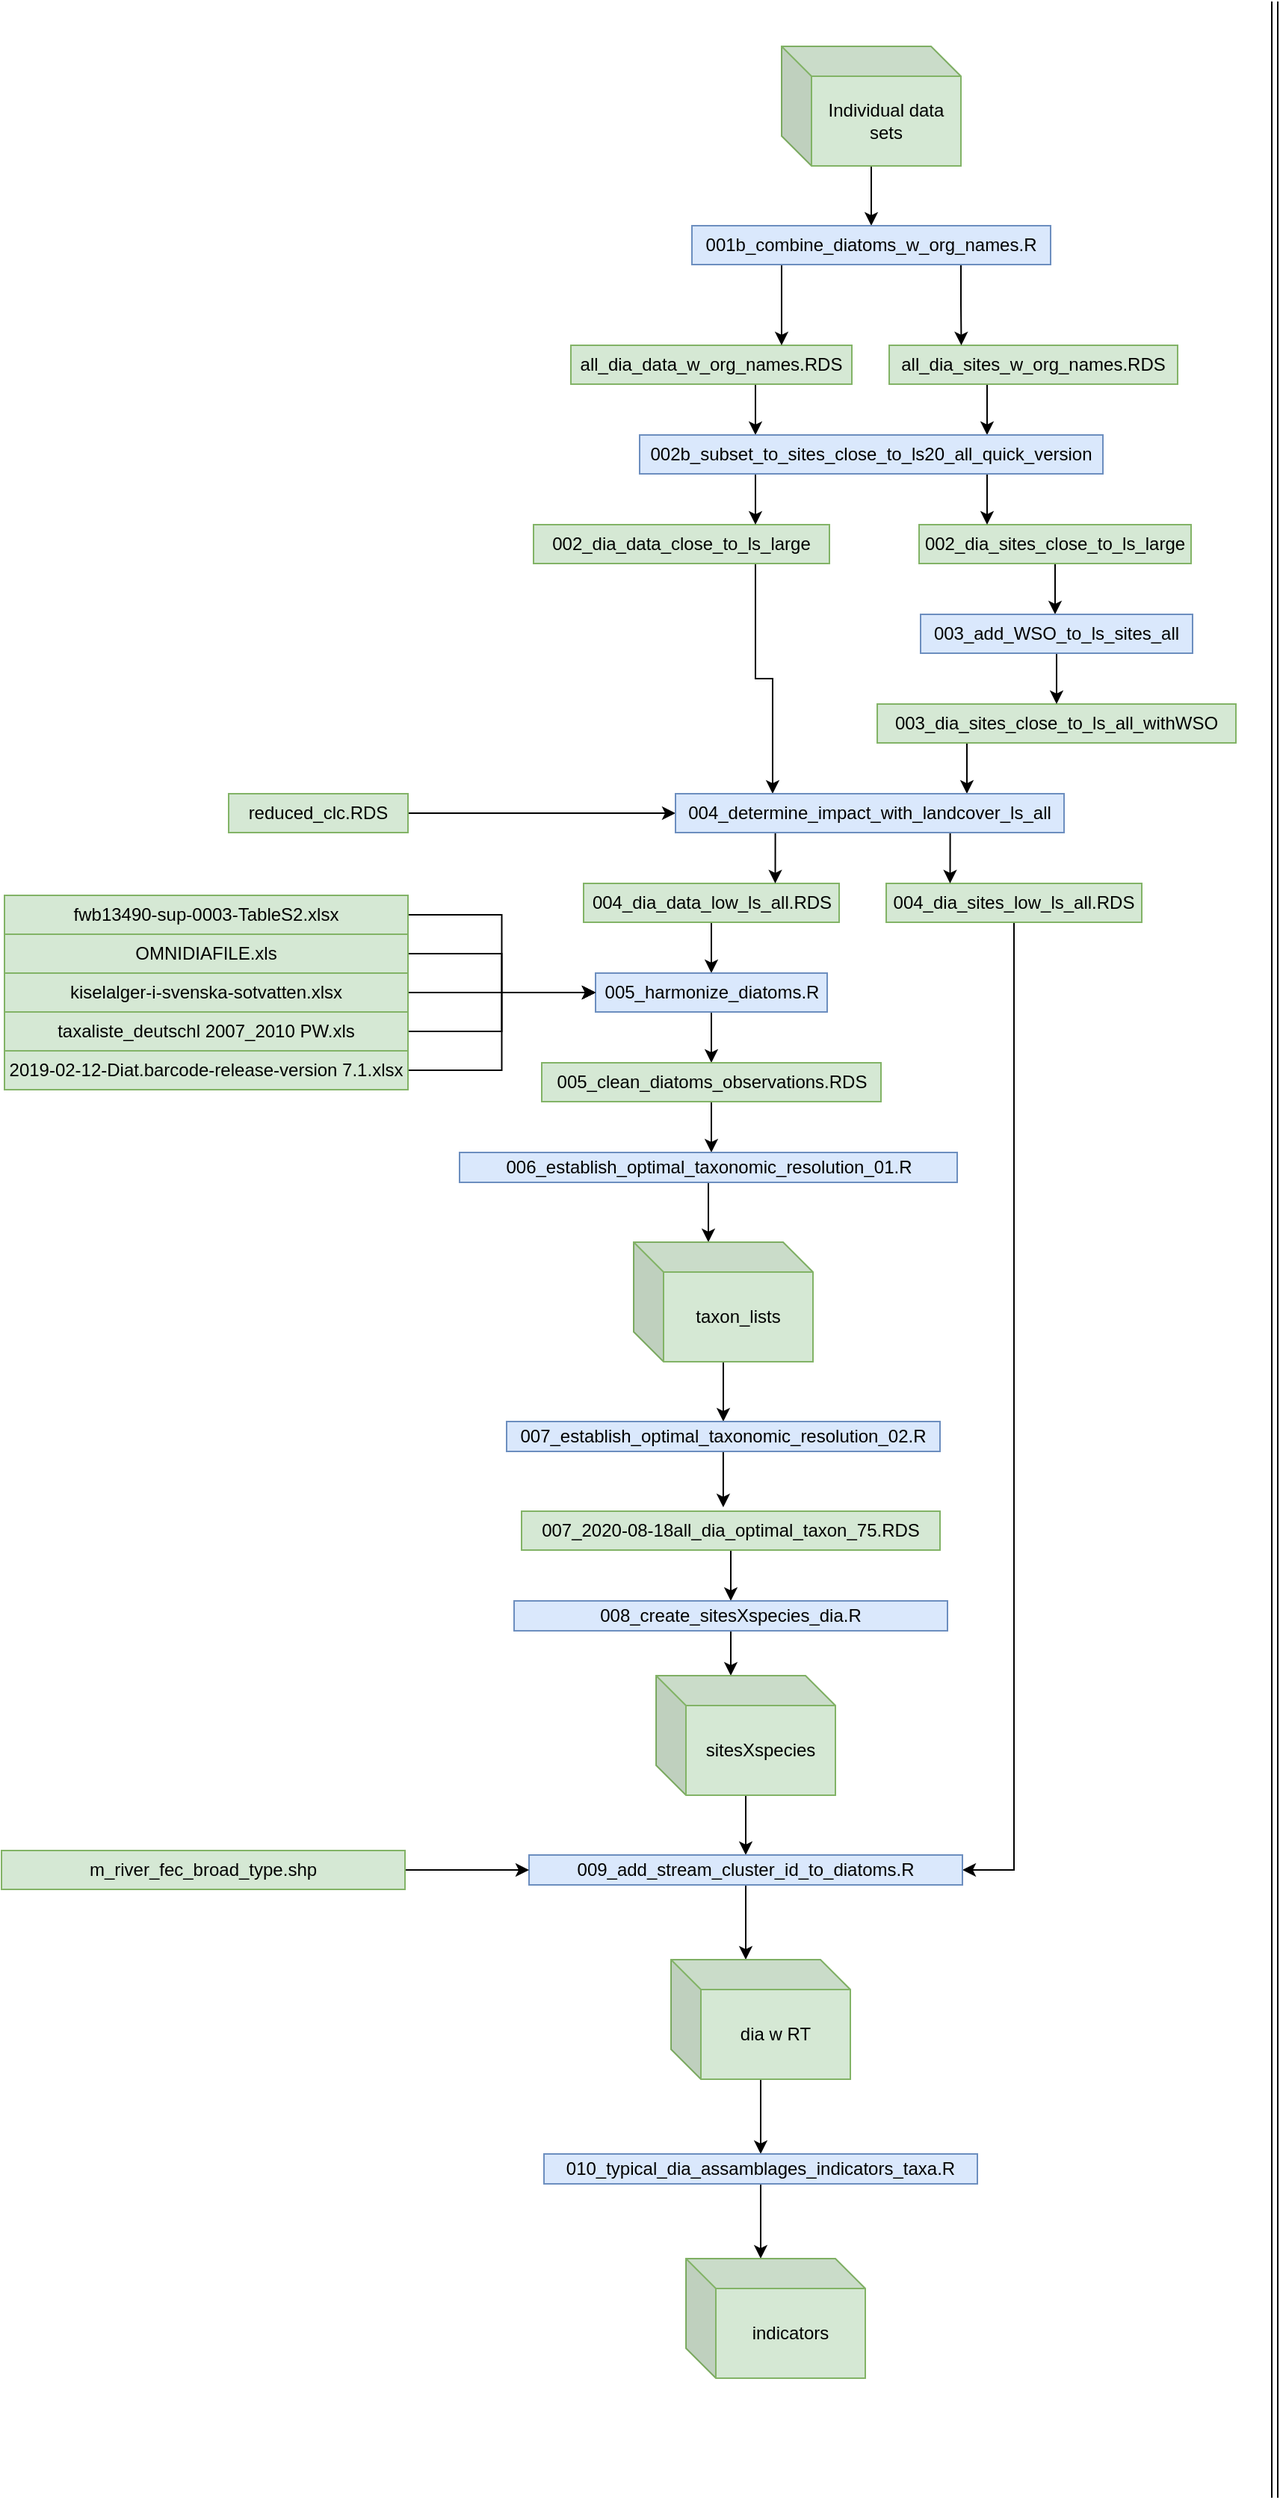 <mxfile version="11.1.4" type="device"><diagram id="zZ6__ubE6fMLD0bl2Lyp" name="Page-1"><mxGraphModel dx="2249" dy="834" grid="1" gridSize="10" guides="1" tooltips="1" connect="1" arrows="1" fold="1" page="1" pageScale="1" pageWidth="827" pageHeight="1169" math="0" shadow="0"><root><mxCell id="0"/><mxCell id="1" parent="0"/><mxCell id="y--7cneS94HftIKaFT1B-3" style="edgeStyle=orthogonalEdgeStyle;rounded=0;orthogonalLoop=1;jettySize=auto;html=1;entryX=0.5;entryY=0;entryDx=0;entryDy=0;" parent="1" source="J3pH9vml25Qg_MPW2xI2-6" target="bY2sgo6vUMt1fRVizos8-13" edge="1"><mxGeometry relative="1" as="geometry"><mxPoint x="210" y="190" as="targetPoint"/></mxGeometry></mxCell><mxCell id="J3pH9vml25Qg_MPW2xI2-6" value="Individual data sets" style="shape=cube;whiteSpace=wrap;html=1;boundedLbl=1;backgroundOutline=1;darkOpacity=0.05;darkOpacity2=0.1;fillColor=#d5e8d4;strokeColor=#82b366;" parent="1" vertex="1"><mxGeometry x="150" y="40" width="120" height="80" as="geometry"/></mxCell><mxCell id="bY2sgo6vUMt1fRVizos8-19" style="edgeStyle=orthogonalEdgeStyle;rounded=0;orthogonalLoop=1;jettySize=auto;html=1;entryX=0.25;entryY=0;entryDx=0;entryDy=0;exitX=0.75;exitY=1;exitDx=0;exitDy=0;" parent="1" source="J3pH9vml25Qg_MPW2xI2-11" target="bY2sgo6vUMt1fRVizos8-18" edge="1"><mxGeometry relative="1" as="geometry"/></mxCell><mxCell id="J3pH9vml25Qg_MPW2xI2-11" value="all_dia_data_w_org_names.RDS" style="rounded=0;whiteSpace=wrap;html=1;fillColor=#d5e8d4;strokeColor=#82b366;" parent="1" vertex="1"><mxGeometry x="9" y="240" width="188" height="26" as="geometry"/></mxCell><mxCell id="bY2sgo6vUMt1fRVizos8-25" style="edgeStyle=orthogonalEdgeStyle;rounded=0;orthogonalLoop=1;jettySize=auto;html=1;entryX=0.75;entryY=0;entryDx=0;entryDy=0;exitX=0.25;exitY=1;exitDx=0;exitDy=0;" parent="1" source="J3pH9vml25Qg_MPW2xI2-14" target="bY2sgo6vUMt1fRVizos8-18" edge="1"><mxGeometry relative="1" as="geometry"/></mxCell><mxCell id="J3pH9vml25Qg_MPW2xI2-14" value="all_dia_sites_w_org_names.RDS" style="rounded=0;whiteSpace=wrap;html=1;fillColor=#d5e8d4;strokeColor=#82b366;" parent="1" vertex="1"><mxGeometry x="222" y="240" width="193" height="26" as="geometry"/></mxCell><mxCell id="J3pH9vml25Qg_MPW2xI2-18" value="" style="shape=link;html=1;" parent="1" edge="1"><mxGeometry width="50" height="50" relative="1" as="geometry"><mxPoint x="480" y="1680" as="sourcePoint"/><mxPoint x="480" y="10" as="targetPoint"/></mxGeometry></mxCell><mxCell id="bY2sgo6vUMt1fRVizos8-32" style="edgeStyle=orthogonalEdgeStyle;rounded=0;orthogonalLoop=1;jettySize=auto;html=1;entryX=0.25;entryY=0;entryDx=0;entryDy=0;exitX=0.75;exitY=1;exitDx=0;exitDy=0;" parent="1" source="J3pH9vml25Qg_MPW2xI2-25" target="bY2sgo6vUMt1fRVizos8-29" edge="1"><mxGeometry relative="1" as="geometry"/></mxCell><mxCell id="J3pH9vml25Qg_MPW2xI2-25" value="002_dia_data_close_to_ls_large" style="rounded=0;whiteSpace=wrap;html=1;fillColor=#d5e8d4;strokeColor=#82b366;" parent="1" vertex="1"><mxGeometry x="-16" y="360" width="198" height="26" as="geometry"/></mxCell><mxCell id="bY2sgo6vUMt1fRVizos8-27" style="edgeStyle=orthogonalEdgeStyle;rounded=0;orthogonalLoop=1;jettySize=auto;html=1;" parent="1" source="J3pH9vml25Qg_MPW2xI2-26" edge="1"><mxGeometry relative="1" as="geometry"><mxPoint x="333" y="420" as="targetPoint"/></mxGeometry></mxCell><mxCell id="J3pH9vml25Qg_MPW2xI2-26" value="002_dia_sites_close_to_ls_large" style="rounded=0;whiteSpace=wrap;html=1;fillColor=#d5e8d4;strokeColor=#82b366;" parent="1" vertex="1"><mxGeometry x="242" y="360" width="182" height="26" as="geometry"/></mxCell><mxCell id="bY2sgo6vUMt1fRVizos8-31" style="edgeStyle=orthogonalEdgeStyle;rounded=0;orthogonalLoop=1;jettySize=auto;html=1;entryX=0.75;entryY=0;entryDx=0;entryDy=0;exitX=0.25;exitY=1;exitDx=0;exitDy=0;" parent="1" source="J3pH9vml25Qg_MPW2xI2-31" target="bY2sgo6vUMt1fRVizos8-29" edge="1"><mxGeometry relative="1" as="geometry"/></mxCell><mxCell id="J3pH9vml25Qg_MPW2xI2-31" value="003_dia_sites_close_to_ls_all_withWSO" style="rounded=0;whiteSpace=wrap;html=1;fillColor=#d5e8d4;strokeColor=#82b366;" parent="1" vertex="1"><mxGeometry x="214" y="480" width="240" height="26" as="geometry"/></mxCell><mxCell id="bY2sgo6vUMt1fRVizos8-33" style="edgeStyle=orthogonalEdgeStyle;rounded=0;orthogonalLoop=1;jettySize=auto;html=1;entryX=0;entryY=0.5;entryDx=0;entryDy=0;" parent="1" source="J3pH9vml25Qg_MPW2xI2-42" target="bY2sgo6vUMt1fRVizos8-29" edge="1"><mxGeometry relative="1" as="geometry"/></mxCell><mxCell id="J3pH9vml25Qg_MPW2xI2-42" value="reduced_clc.RDS" style="rounded=0;whiteSpace=wrap;html=1;fillColor=#d5e8d4;strokeColor=#82b366;" parent="1" vertex="1"><mxGeometry x="-220" y="540" width="120" height="26" as="geometry"/></mxCell><mxCell id="bY2sgo6vUMt1fRVizos8-40" style="edgeStyle=orthogonalEdgeStyle;rounded=0;orthogonalLoop=1;jettySize=auto;html=1;entryX=0.5;entryY=0;entryDx=0;entryDy=0;" parent="1" source="J3pH9vml25Qg_MPW2xI2-46" target="bY2sgo6vUMt1fRVizos8-36" edge="1"><mxGeometry relative="1" as="geometry"/></mxCell><mxCell id="J3pH9vml25Qg_MPW2xI2-46" value="004_dia_data_low_ls_all.RDS" style="rounded=0;whiteSpace=wrap;html=1;fillColor=#d5e8d4;strokeColor=#82b366;" parent="1" vertex="1"><mxGeometry x="17.5" y="600" width="171" height="26" as="geometry"/></mxCell><mxCell id="t-o_gEDcgNqfqdEEazmj-4" style="edgeStyle=orthogonalEdgeStyle;rounded=0;orthogonalLoop=1;jettySize=auto;html=1;entryX=1;entryY=0.5;entryDx=0;entryDy=0;" parent="1" source="J3pH9vml25Qg_MPW2xI2-49" target="t-o_gEDcgNqfqdEEazmj-2" edge="1"><mxGeometry relative="1" as="geometry"/></mxCell><mxCell id="J3pH9vml25Qg_MPW2xI2-49" value="004_dia_sites_low_ls_all.RDS" style="rounded=0;whiteSpace=wrap;html=1;fillColor=#d5e8d4;strokeColor=#82b366;" parent="1" vertex="1"><mxGeometry x="220" y="600" width="171" height="26" as="geometry"/></mxCell><mxCell id="bY2sgo6vUMt1fRVizos8-16" style="edgeStyle=orthogonalEdgeStyle;rounded=0;orthogonalLoop=1;jettySize=auto;html=1;exitX=0.25;exitY=1;exitDx=0;exitDy=0;entryX=0.75;entryY=0;entryDx=0;entryDy=0;" parent="1" source="bY2sgo6vUMt1fRVizos8-13" target="J3pH9vml25Qg_MPW2xI2-11" edge="1"><mxGeometry relative="1" as="geometry"/></mxCell><mxCell id="bY2sgo6vUMt1fRVizos8-17" style="edgeStyle=orthogonalEdgeStyle;rounded=0;orthogonalLoop=1;jettySize=auto;html=1;entryX=0.25;entryY=0;entryDx=0;entryDy=0;exitX=0.75;exitY=1;exitDx=0;exitDy=0;" parent="1" source="bY2sgo6vUMt1fRVizos8-13" target="J3pH9vml25Qg_MPW2xI2-14" edge="1"><mxGeometry relative="1" as="geometry"/></mxCell><mxCell id="bY2sgo6vUMt1fRVizos8-13" value="&lt;span style=&quot;white-space: normal&quot;&gt;001b_combine_diatoms_w_org_names.R&lt;/span&gt;" style="rounded=0;whiteSpace=wrap;html=1;fillColor=#dae8fc;strokeColor=#6c8ebf;" parent="1" vertex="1"><mxGeometry x="90" y="160" width="240" height="26" as="geometry"/></mxCell><UserObject label="" id="bY2sgo6vUMt1fRVizos8-22"><mxCell style="edgeStyle=orthogonalEdgeStyle;rounded=0;orthogonalLoop=1;jettySize=auto;html=1;entryX=0.75;entryY=0;entryDx=0;entryDy=0;exitX=0.25;exitY=1;exitDx=0;exitDy=0;" parent="1" source="bY2sgo6vUMt1fRVizos8-18" target="J3pH9vml25Qg_MPW2xI2-25" edge="1"><mxGeometry relative="1" as="geometry"/></mxCell></UserObject><mxCell id="bY2sgo6vUMt1fRVizos8-23" style="edgeStyle=orthogonalEdgeStyle;rounded=0;orthogonalLoop=1;jettySize=auto;html=1;entryX=0.25;entryY=0;entryDx=0;entryDy=0;exitX=0.75;exitY=1;exitDx=0;exitDy=0;" parent="1" source="bY2sgo6vUMt1fRVizos8-18" target="J3pH9vml25Qg_MPW2xI2-26" edge="1"><mxGeometry relative="1" as="geometry"/></mxCell><mxCell id="bY2sgo6vUMt1fRVizos8-18" value="002b_subset_to_sites_close_to_ls20_all_quick_version" style="rounded=0;whiteSpace=wrap;html=1;fillColor=#dae8fc;strokeColor=#6c8ebf;" parent="1" vertex="1"><mxGeometry x="55" y="300" width="310" height="26" as="geometry"/></mxCell><mxCell id="bY2sgo6vUMt1fRVizos8-28" style="edgeStyle=orthogonalEdgeStyle;rounded=0;orthogonalLoop=1;jettySize=auto;html=1;entryX=0.5;entryY=0;entryDx=0;entryDy=0;" parent="1" source="bY2sgo6vUMt1fRVizos8-26" target="J3pH9vml25Qg_MPW2xI2-31" edge="1"><mxGeometry relative="1" as="geometry"/></mxCell><mxCell id="bY2sgo6vUMt1fRVizos8-26" value="003_add_WSO_to_ls_sites_all" style="rounded=0;whiteSpace=wrap;html=1;fillColor=#dae8fc;strokeColor=#6c8ebf;" parent="1" vertex="1"><mxGeometry x="243" y="420" width="182" height="26" as="geometry"/></mxCell><mxCell id="bY2sgo6vUMt1fRVizos8-34" style="edgeStyle=orthogonalEdgeStyle;rounded=0;orthogonalLoop=1;jettySize=auto;html=1;entryX=0.75;entryY=0;entryDx=0;entryDy=0;exitX=0.25;exitY=1;exitDx=0;exitDy=0;" parent="1" source="bY2sgo6vUMt1fRVizos8-29" target="J3pH9vml25Qg_MPW2xI2-46" edge="1"><mxGeometry relative="1" as="geometry"/></mxCell><mxCell id="bY2sgo6vUMt1fRVizos8-35" style="edgeStyle=orthogonalEdgeStyle;rounded=0;orthogonalLoop=1;jettySize=auto;html=1;entryX=0.25;entryY=0;entryDx=0;entryDy=0;exitX=0.75;exitY=1;exitDx=0;exitDy=0;" parent="1" source="bY2sgo6vUMt1fRVizos8-29" target="J3pH9vml25Qg_MPW2xI2-49" edge="1"><mxGeometry relative="1" as="geometry"/></mxCell><mxCell id="bY2sgo6vUMt1fRVizos8-29" value="004_determine_impact_with_landcover_ls_all" style="rounded=0;whiteSpace=wrap;html=1;fillColor=#dae8fc;strokeColor=#6c8ebf;" parent="1" vertex="1"><mxGeometry x="79" y="540" width="260" height="26" as="geometry"/></mxCell><mxCell id="bY2sgo6vUMt1fRVizos8-57" style="edgeStyle=orthogonalEdgeStyle;rounded=0;orthogonalLoop=1;jettySize=auto;html=1;entryX=0.5;entryY=0;entryDx=0;entryDy=0;" parent="1" source="bY2sgo6vUMt1fRVizos8-36" target="bY2sgo6vUMt1fRVizos8-56" edge="1"><mxGeometry relative="1" as="geometry"/></mxCell><mxCell id="bY2sgo6vUMt1fRVizos8-36" value="005_harmonize_diatoms.R" style="rounded=0;whiteSpace=wrap;html=1;fillColor=#dae8fc;strokeColor=#6c8ebf;" parent="1" vertex="1"><mxGeometry x="25.5" y="660" width="155" height="26" as="geometry"/></mxCell><mxCell id="bY2sgo6vUMt1fRVizos8-55" style="edgeStyle=orthogonalEdgeStyle;rounded=0;orthogonalLoop=1;jettySize=auto;html=1;entryX=0;entryY=0.5;entryDx=0;entryDy=0;" parent="1" source="bY2sgo6vUMt1fRVizos8-41" target="bY2sgo6vUMt1fRVizos8-36" edge="1"><mxGeometry relative="1" as="geometry"/></mxCell><mxCell id="bY2sgo6vUMt1fRVizos8-41" value="fwb13490-sup-0003-TableS2.xlsx" style="rounded=0;whiteSpace=wrap;html=1;fillColor=#d5e8d4;strokeColor=#82b366;" parent="1" vertex="1"><mxGeometry x="-370" y="608" width="270" height="26" as="geometry"/></mxCell><mxCell id="bY2sgo6vUMt1fRVizos8-52" style="edgeStyle=orthogonalEdgeStyle;rounded=0;orthogonalLoop=1;jettySize=auto;html=1;entryX=0;entryY=0.5;entryDx=0;entryDy=0;" parent="1" source="bY2sgo6vUMt1fRVizos8-42" target="bY2sgo6vUMt1fRVizos8-36" edge="1"><mxGeometry relative="1" as="geometry"/></mxCell><mxCell id="bY2sgo6vUMt1fRVizos8-42" value="OMNIDIAFILE.xls" style="rounded=0;whiteSpace=wrap;html=1;fillColor=#d5e8d4;strokeColor=#82b366;" parent="1" vertex="1"><mxGeometry x="-370" y="634" width="270" height="26" as="geometry"/></mxCell><mxCell id="bY2sgo6vUMt1fRVizos8-51" style="edgeStyle=orthogonalEdgeStyle;rounded=0;orthogonalLoop=1;jettySize=auto;html=1;" parent="1" source="bY2sgo6vUMt1fRVizos8-43" target="bY2sgo6vUMt1fRVizos8-36" edge="1"><mxGeometry relative="1" as="geometry"/></mxCell><mxCell id="bY2sgo6vUMt1fRVizos8-43" value="kiselalger-i-svenska-sotvatten.xlsx" style="rounded=0;whiteSpace=wrap;html=1;fillColor=#d5e8d4;strokeColor=#82b366;" parent="1" vertex="1"><mxGeometry x="-370" y="660" width="270" height="26" as="geometry"/></mxCell><mxCell id="bY2sgo6vUMt1fRVizos8-53" style="edgeStyle=orthogonalEdgeStyle;rounded=0;orthogonalLoop=1;jettySize=auto;html=1;entryX=0;entryY=0.5;entryDx=0;entryDy=0;" parent="1" source="bY2sgo6vUMt1fRVizos8-44" target="bY2sgo6vUMt1fRVizos8-36" edge="1"><mxGeometry relative="1" as="geometry"/></mxCell><mxCell id="bY2sgo6vUMt1fRVizos8-44" value="taxaliste_deutschl 2007_2010 PW.xls" style="rounded=0;whiteSpace=wrap;html=1;fillColor=#d5e8d4;strokeColor=#82b366;" parent="1" vertex="1"><mxGeometry x="-370" y="686" width="270" height="26" as="geometry"/></mxCell><mxCell id="bY2sgo6vUMt1fRVizos8-54" style="edgeStyle=orthogonalEdgeStyle;rounded=0;orthogonalLoop=1;jettySize=auto;html=1;entryX=0;entryY=0.5;entryDx=0;entryDy=0;" parent="1" source="bY2sgo6vUMt1fRVizos8-49" target="bY2sgo6vUMt1fRVizos8-36" edge="1"><mxGeometry relative="1" as="geometry"/></mxCell><mxCell id="bY2sgo6vUMt1fRVizos8-49" value="2019-02-12-Diat.barcode-release-version 7.1.xlsx" style="rounded=0;whiteSpace=wrap;html=1;fillColor=#d5e8d4;strokeColor=#82b366;" parent="1" vertex="1"><mxGeometry x="-370" y="712" width="270" height="26" as="geometry"/></mxCell><mxCell id="bY2sgo6vUMt1fRVizos8-59" style="edgeStyle=orthogonalEdgeStyle;rounded=0;orthogonalLoop=1;jettySize=auto;html=1;entryX=0.5;entryY=0;entryDx=0;entryDy=0;" parent="1" source="bY2sgo6vUMt1fRVizos8-56" edge="1"><mxGeometry relative="1" as="geometry"><mxPoint x="103" y="780" as="targetPoint"/></mxGeometry></mxCell><mxCell id="bY2sgo6vUMt1fRVizos8-56" value="005_clean_diatoms_observations.RDS" style="rounded=0;whiteSpace=wrap;html=1;fillColor=#d5e8d4;strokeColor=#82b366;" parent="1" vertex="1"><mxGeometry x="-10.5" y="720" width="227" height="26" as="geometry"/></mxCell><mxCell id="bY2sgo6vUMt1fRVizos8-61" style="edgeStyle=orthogonalEdgeStyle;rounded=0;orthogonalLoop=1;jettySize=auto;html=1;" parent="1" target="bY2sgo6vUMt1fRVizos8-60" edge="1"><mxGeometry relative="1" as="geometry"><mxPoint x="103" y="800" as="sourcePoint"/></mxGeometry></mxCell><mxCell id="nE_HDUS3c1Ao5aAlprfQ-6" style="edgeStyle=orthogonalEdgeStyle;rounded=0;orthogonalLoop=1;jettySize=auto;html=1;entryX=0;entryY=0;entryDx=50;entryDy=0;entryPerimeter=0;" parent="1" source="nE_HDUS3c1Ao5aAlprfQ-1" target="nE_HDUS3c1Ao5aAlprfQ-3" edge="1"><mxGeometry relative="1" as="geometry"/></mxCell><mxCell id="nE_HDUS3c1Ao5aAlprfQ-1" value="006_establish_optimal_taxonomic_resolution_01.R" style="rounded=0;whiteSpace=wrap;html=1;fillColor=#dae8fc;strokeColor=#6c8ebf;" parent="1" vertex="1"><mxGeometry x="-65.5" y="780" width="333" height="20" as="geometry"/></mxCell><mxCell id="nE_HDUS3c1Ao5aAlprfQ-10" style="edgeStyle=orthogonalEdgeStyle;rounded=0;orthogonalLoop=1;jettySize=auto;html=1;" parent="1" source="nE_HDUS3c1Ao5aAlprfQ-3" target="nE_HDUS3c1Ao5aAlprfQ-9" edge="1"><mxGeometry relative="1" as="geometry"/></mxCell><mxCell id="nE_HDUS3c1Ao5aAlprfQ-3" value="taxon_lists" style="shape=cube;whiteSpace=wrap;html=1;boundedLbl=1;backgroundOutline=1;darkOpacity=0.05;darkOpacity2=0.1;fillColor=#d5e8d4;strokeColor=#82b366;" parent="1" vertex="1"><mxGeometry x="51" y="840" width="120" height="80" as="geometry"/></mxCell><mxCell id="nE_HDUS3c1Ao5aAlprfQ-12" style="edgeStyle=orthogonalEdgeStyle;rounded=0;orthogonalLoop=1;jettySize=auto;html=1;entryX=0.482;entryY=-0.101;entryDx=0;entryDy=0;entryPerimeter=0;" parent="1" source="nE_HDUS3c1Ao5aAlprfQ-9" target="nE_HDUS3c1Ao5aAlprfQ-11" edge="1"><mxGeometry relative="1" as="geometry"/></mxCell><mxCell id="nE_HDUS3c1Ao5aAlprfQ-9" value="007_establish_optimal_taxonomic_resolution_02.R" style="rounded=0;whiteSpace=wrap;html=1;fillColor=#dae8fc;strokeColor=#6c8ebf;" parent="1" vertex="1"><mxGeometry x="-34" y="960" width="290" height="20" as="geometry"/></mxCell><mxCell id="nE_HDUS3c1Ao5aAlprfQ-14" style="edgeStyle=orthogonalEdgeStyle;rounded=0;orthogonalLoop=1;jettySize=auto;html=1;entryX=0.5;entryY=0;entryDx=0;entryDy=0;" parent="1" source="nE_HDUS3c1Ao5aAlprfQ-11" target="nE_HDUS3c1Ao5aAlprfQ-13" edge="1"><mxGeometry relative="1" as="geometry"/></mxCell><mxCell id="nE_HDUS3c1Ao5aAlprfQ-11" value="007_2020-08-18all_dia_optimal_taxon_75.RDS" style="rounded=0;whiteSpace=wrap;html=1;fillColor=#d5e8d4;strokeColor=#82b366;" parent="1" vertex="1"><mxGeometry x="-24" y="1020" width="280" height="26" as="geometry"/></mxCell><mxCell id="nE_HDUS3c1Ao5aAlprfQ-17" style="edgeStyle=orthogonalEdgeStyle;rounded=0;orthogonalLoop=1;jettySize=auto;html=1;entryX=0;entryY=0;entryDx=50;entryDy=0;entryPerimeter=0;" parent="1" source="nE_HDUS3c1Ao5aAlprfQ-13" target="nE_HDUS3c1Ao5aAlprfQ-16" edge="1"><mxGeometry relative="1" as="geometry"/></mxCell><mxCell id="nE_HDUS3c1Ao5aAlprfQ-13" value="008_create_sitesXspecies_dia.R" style="rounded=0;whiteSpace=wrap;html=1;fillColor=#dae8fc;strokeColor=#6c8ebf;" parent="1" vertex="1"><mxGeometry x="-29" y="1080" width="290" height="20" as="geometry"/></mxCell><mxCell id="t-o_gEDcgNqfqdEEazmj-3" style="edgeStyle=orthogonalEdgeStyle;rounded=0;orthogonalLoop=1;jettySize=auto;html=1;" parent="1" source="nE_HDUS3c1Ao5aAlprfQ-16" target="t-o_gEDcgNqfqdEEazmj-2" edge="1"><mxGeometry relative="1" as="geometry"/></mxCell><mxCell id="nE_HDUS3c1Ao5aAlprfQ-16" value="sitesXspecies" style="shape=cube;whiteSpace=wrap;html=1;boundedLbl=1;backgroundOutline=1;darkOpacity=0.05;darkOpacity2=0.1;fillColor=#d5e8d4;strokeColor=#82b366;" parent="1" vertex="1"><mxGeometry x="66" y="1130" width="120" height="80" as="geometry"/></mxCell><mxCell id="t-o_gEDcgNqfqdEEazmj-8" style="edgeStyle=orthogonalEdgeStyle;rounded=0;orthogonalLoop=1;jettySize=auto;html=1;entryX=0;entryY=0;entryDx=50;entryDy=0;entryPerimeter=0;" parent="1" source="t-o_gEDcgNqfqdEEazmj-2" target="t-o_gEDcgNqfqdEEazmj-7" edge="1"><mxGeometry relative="1" as="geometry"/></mxCell><mxCell id="t-o_gEDcgNqfqdEEazmj-2" value="&lt;span style=&quot;text-align: left ; white-space: nowrap&quot;&gt;009_add_stream_cluster_id_to_diatoms.R&lt;/span&gt;" style="rounded=0;whiteSpace=wrap;html=1;fillColor=#dae8fc;strokeColor=#6c8ebf;" parent="1" vertex="1"><mxGeometry x="-19" y="1250" width="290" height="20" as="geometry"/></mxCell><mxCell id="t-o_gEDcgNqfqdEEazmj-6" style="edgeStyle=orthogonalEdgeStyle;rounded=0;orthogonalLoop=1;jettySize=auto;html=1;entryX=0;entryY=0.5;entryDx=0;entryDy=0;" parent="1" source="t-o_gEDcgNqfqdEEazmj-5" target="t-o_gEDcgNqfqdEEazmj-2" edge="1"><mxGeometry relative="1" as="geometry"/></mxCell><mxCell id="t-o_gEDcgNqfqdEEazmj-5" value="m_river_fec_broad_type.shp" style="rounded=0;whiteSpace=wrap;html=1;fillColor=#d5e8d4;strokeColor=#82b366;" parent="1" vertex="1"><mxGeometry x="-372" y="1247" width="270" height="26" as="geometry"/></mxCell><mxCell id="t-o_gEDcgNqfqdEEazmj-10" style="edgeStyle=orthogonalEdgeStyle;rounded=0;orthogonalLoop=1;jettySize=auto;html=1;" parent="1" source="t-o_gEDcgNqfqdEEazmj-7" target="t-o_gEDcgNqfqdEEazmj-9" edge="1"><mxGeometry relative="1" as="geometry"/></mxCell><mxCell id="t-o_gEDcgNqfqdEEazmj-7" value="dia w RT" style="shape=cube;whiteSpace=wrap;html=1;boundedLbl=1;backgroundOutline=1;darkOpacity=0.05;darkOpacity2=0.1;fillColor=#d5e8d4;strokeColor=#82b366;" parent="1" vertex="1"><mxGeometry x="76" y="1320" width="120" height="80" as="geometry"/></mxCell><mxCell id="t-o_gEDcgNqfqdEEazmj-12" style="edgeStyle=orthogonalEdgeStyle;rounded=0;orthogonalLoop=1;jettySize=auto;html=1;entryX=0;entryY=0;entryDx=50;entryDy=0;entryPerimeter=0;" parent="1" source="t-o_gEDcgNqfqdEEazmj-9" target="t-o_gEDcgNqfqdEEazmj-11" edge="1"><mxGeometry relative="1" as="geometry"/></mxCell><mxCell id="t-o_gEDcgNqfqdEEazmj-9" value="&lt;span style=&quot;text-align: left&quot;&gt;&lt;span style=&quot;white-space: nowrap&quot;&gt;010_typical_dia_assamblages_indicators_taxa.R&lt;/span&gt;&lt;/span&gt;" style="rounded=0;whiteSpace=wrap;html=1;fillColor=#dae8fc;strokeColor=#6c8ebf;" parent="1" vertex="1"><mxGeometry x="-9" y="1450" width="290" height="20" as="geometry"/></mxCell><mxCell id="t-o_gEDcgNqfqdEEazmj-11" value="indicators" style="shape=cube;whiteSpace=wrap;html=1;boundedLbl=1;backgroundOutline=1;darkOpacity=0.05;darkOpacity2=0.1;fillColor=#d5e8d4;strokeColor=#82b366;" parent="1" vertex="1"><mxGeometry x="86" y="1520" width="120" height="80" as="geometry"/></mxCell></root></mxGraphModel></diagram></mxfile>